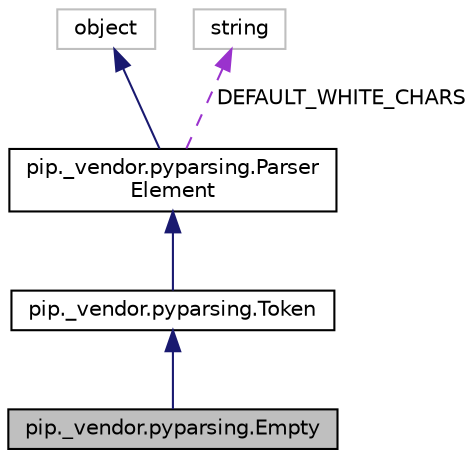 digraph "pip._vendor.pyparsing.Empty"
{
 // LATEX_PDF_SIZE
  edge [fontname="Helvetica",fontsize="10",labelfontname="Helvetica",labelfontsize="10"];
  node [fontname="Helvetica",fontsize="10",shape=record];
  Node1 [label="pip._vendor.pyparsing.Empty",height=0.2,width=0.4,color="black", fillcolor="grey75", style="filled", fontcolor="black",tooltip=" "];
  Node2 -> Node1 [dir="back",color="midnightblue",fontsize="10",style="solid",fontname="Helvetica"];
  Node2 [label="pip._vendor.pyparsing.Token",height=0.2,width=0.4,color="black", fillcolor="white", style="filled",URL="$de/dd7/classpip_1_1__vendor_1_1pyparsing_1_1_token.html",tooltip=" "];
  Node3 -> Node2 [dir="back",color="midnightblue",fontsize="10",style="solid",fontname="Helvetica"];
  Node3 [label="pip._vendor.pyparsing.Parser\lElement",height=0.2,width=0.4,color="black", fillcolor="white", style="filled",URL="$df/d7f/classpip_1_1__vendor_1_1pyparsing_1_1_parser_element.html",tooltip=" "];
  Node4 -> Node3 [dir="back",color="midnightblue",fontsize="10",style="solid",fontname="Helvetica"];
  Node4 [label="object",height=0.2,width=0.4,color="grey75", fillcolor="white", style="filled",tooltip=" "];
  Node5 -> Node3 [dir="back",color="darkorchid3",fontsize="10",style="dashed",label=" DEFAULT_WHITE_CHARS" ,fontname="Helvetica"];
  Node5 [label="string",height=0.2,width=0.4,color="grey75", fillcolor="white", style="filled",tooltip=" "];
}
